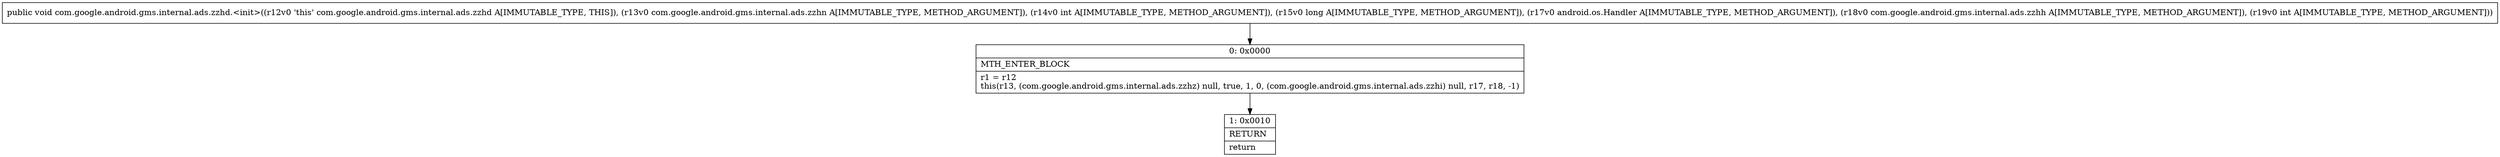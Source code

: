 digraph "CFG forcom.google.android.gms.internal.ads.zzhd.\<init\>(Lcom\/google\/android\/gms\/internal\/ads\/zzhn;IJLandroid\/os\/Handler;Lcom\/google\/android\/gms\/internal\/ads\/zzhh;I)V" {
Node_0 [shape=record,label="{0\:\ 0x0000|MTH_ENTER_BLOCK\l|r1 = r12\lthis(r13, (com.google.android.gms.internal.ads.zzhz) null, true, 1, 0, (com.google.android.gms.internal.ads.zzhi) null, r17, r18, \-1)\l}"];
Node_1 [shape=record,label="{1\:\ 0x0010|RETURN\l|return\l}"];
MethodNode[shape=record,label="{public void com.google.android.gms.internal.ads.zzhd.\<init\>((r12v0 'this' com.google.android.gms.internal.ads.zzhd A[IMMUTABLE_TYPE, THIS]), (r13v0 com.google.android.gms.internal.ads.zzhn A[IMMUTABLE_TYPE, METHOD_ARGUMENT]), (r14v0 int A[IMMUTABLE_TYPE, METHOD_ARGUMENT]), (r15v0 long A[IMMUTABLE_TYPE, METHOD_ARGUMENT]), (r17v0 android.os.Handler A[IMMUTABLE_TYPE, METHOD_ARGUMENT]), (r18v0 com.google.android.gms.internal.ads.zzhh A[IMMUTABLE_TYPE, METHOD_ARGUMENT]), (r19v0 int A[IMMUTABLE_TYPE, METHOD_ARGUMENT])) }"];
MethodNode -> Node_0;
Node_0 -> Node_1;
}

